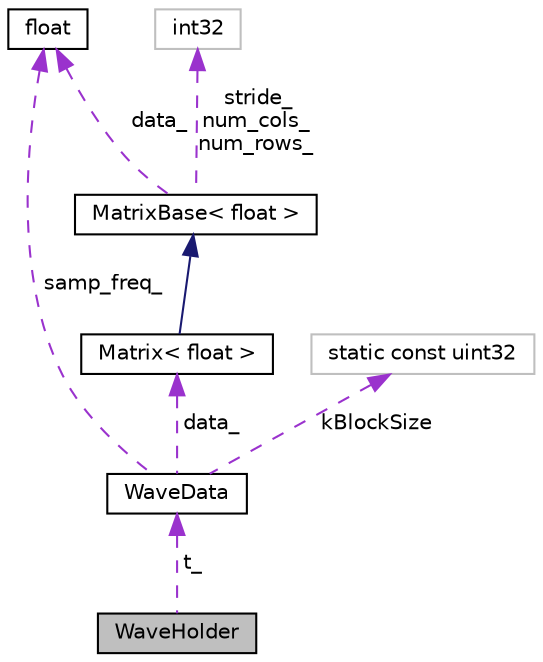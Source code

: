 digraph "WaveHolder"
{
  edge [fontname="Helvetica",fontsize="10",labelfontname="Helvetica",labelfontsize="10"];
  node [fontname="Helvetica",fontsize="10",shape=record];
  Node1 [label="WaveHolder",height=0.2,width=0.4,color="black", fillcolor="grey75", style="filled", fontcolor="black"];
  Node2 -> Node1 [dir="back",color="darkorchid3",fontsize="10",style="dashed",label=" t_" ,fontname="Helvetica"];
  Node2 [label="WaveData",height=0.2,width=0.4,color="black", fillcolor="white", style="filled",URL="$classkaldi_1_1WaveData.html",tooltip="This class&#39;s purpose is to read in Wave files. "];
  Node3 -> Node2 [dir="back",color="darkorchid3",fontsize="10",style="dashed",label=" samp_freq_" ,fontname="Helvetica"];
  Node3 [label="float",height=0.2,width=0.4,color="black", fillcolor="white", style="filled",URL="$classfloat.html"];
  Node4 -> Node2 [dir="back",color="darkorchid3",fontsize="10",style="dashed",label=" data_" ,fontname="Helvetica"];
  Node4 [label="Matrix\< float \>",height=0.2,width=0.4,color="black", fillcolor="white", style="filled",URL="$classkaldi_1_1Matrix.html"];
  Node5 -> Node4 [dir="back",color="midnightblue",fontsize="10",style="solid",fontname="Helvetica"];
  Node5 [label="MatrixBase\< float \>",height=0.2,width=0.4,color="black", fillcolor="white", style="filled",URL="$classkaldi_1_1MatrixBase.html"];
  Node3 -> Node5 [dir="back",color="darkorchid3",fontsize="10",style="dashed",label=" data_" ,fontname="Helvetica"];
  Node6 -> Node5 [dir="back",color="darkorchid3",fontsize="10",style="dashed",label=" stride_\nnum_cols_\nnum_rows_" ,fontname="Helvetica"];
  Node6 [label="int32",height=0.2,width=0.4,color="grey75", fillcolor="white", style="filled"];
  Node7 -> Node2 [dir="back",color="darkorchid3",fontsize="10",style="dashed",label=" kBlockSize" ,fontname="Helvetica"];
  Node7 [label="static const uint32",height=0.2,width=0.4,color="grey75", fillcolor="white", style="filled"];
}
